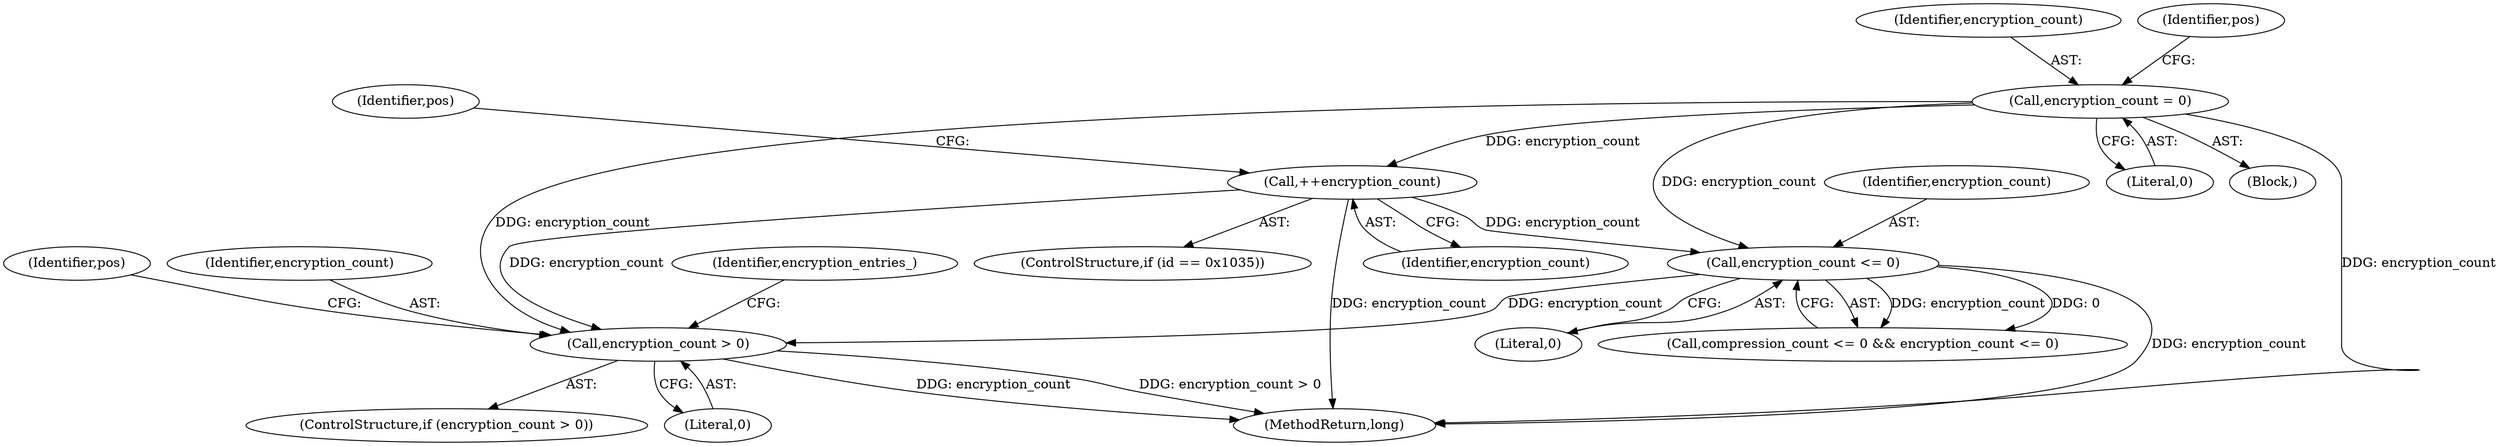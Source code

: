 digraph "0_Android_cc274e2abe8b2a6698a5c47d8aa4bb45f1f9538d_48@API" {
"1000200" [label="(Call,encryption_count > 0)"];
"1000163" [label="(Call,++encryption_count)"];
"1000128" [label="(Call,encryption_count = 0)"];
"1000179" [label="(Call,encryption_count <= 0)"];
"1000179" [label="(Call,encryption_count <= 0)"];
"1000159" [label="(ControlStructure,if (id == 0x1035))"];
"1000217" [label="(Identifier,pos)"];
"1000202" [label="(Literal,0)"];
"1000128" [label="(Call,encryption_count = 0)"];
"1000181" [label="(Literal,0)"];
"1000163" [label="(Call,++encryption_count)"];
"1000201" [label="(Identifier,encryption_count)"];
"1000180" [label="(Identifier,encryption_count)"];
"1000166" [label="(Identifier,pos)"];
"1000129" [label="(Identifier,encryption_count)"];
"1000110" [label="(Block,)"];
"1000164" [label="(Identifier,encryption_count)"];
"1000199" [label="(ControlStructure,if (encryption_count > 0))"];
"1000200" [label="(Call,encryption_count > 0)"];
"1000133" [label="(Identifier,pos)"];
"1000130" [label="(Literal,0)"];
"1000175" [label="(Call,compression_count <= 0 && encryption_count <= 0)"];
"1000368" [label="(MethodReturn,long)"];
"1000206" [label="(Identifier,encryption_entries_)"];
"1000200" -> "1000199"  [label="AST: "];
"1000200" -> "1000202"  [label="CFG: "];
"1000201" -> "1000200"  [label="AST: "];
"1000202" -> "1000200"  [label="AST: "];
"1000206" -> "1000200"  [label="CFG: "];
"1000217" -> "1000200"  [label="CFG: "];
"1000200" -> "1000368"  [label="DDG: encryption_count"];
"1000200" -> "1000368"  [label="DDG: encryption_count > 0"];
"1000163" -> "1000200"  [label="DDG: encryption_count"];
"1000128" -> "1000200"  [label="DDG: encryption_count"];
"1000179" -> "1000200"  [label="DDG: encryption_count"];
"1000163" -> "1000159"  [label="AST: "];
"1000163" -> "1000164"  [label="CFG: "];
"1000164" -> "1000163"  [label="AST: "];
"1000166" -> "1000163"  [label="CFG: "];
"1000163" -> "1000368"  [label="DDG: encryption_count"];
"1000128" -> "1000163"  [label="DDG: encryption_count"];
"1000163" -> "1000179"  [label="DDG: encryption_count"];
"1000128" -> "1000110"  [label="AST: "];
"1000128" -> "1000130"  [label="CFG: "];
"1000129" -> "1000128"  [label="AST: "];
"1000130" -> "1000128"  [label="AST: "];
"1000133" -> "1000128"  [label="CFG: "];
"1000128" -> "1000368"  [label="DDG: encryption_count"];
"1000128" -> "1000179"  [label="DDG: encryption_count"];
"1000179" -> "1000175"  [label="AST: "];
"1000179" -> "1000181"  [label="CFG: "];
"1000180" -> "1000179"  [label="AST: "];
"1000181" -> "1000179"  [label="AST: "];
"1000175" -> "1000179"  [label="CFG: "];
"1000179" -> "1000368"  [label="DDG: encryption_count"];
"1000179" -> "1000175"  [label="DDG: encryption_count"];
"1000179" -> "1000175"  [label="DDG: 0"];
}
